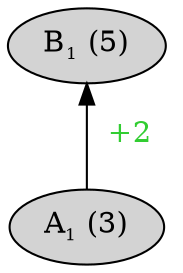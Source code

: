 digraph "A"{
rankdir="BT"
1 [label=<A<sub><font point-size="10">1</font></sub> (3)>, style="filled", fillcolor="lightgray"]
2 [label=<B<sub><font point-size="10">1</font></sub> (5)>, style="filled", fillcolor="lightgray"]
1 -> 2 [label=<  <font color="limegreen">+2</font>  >]
}

